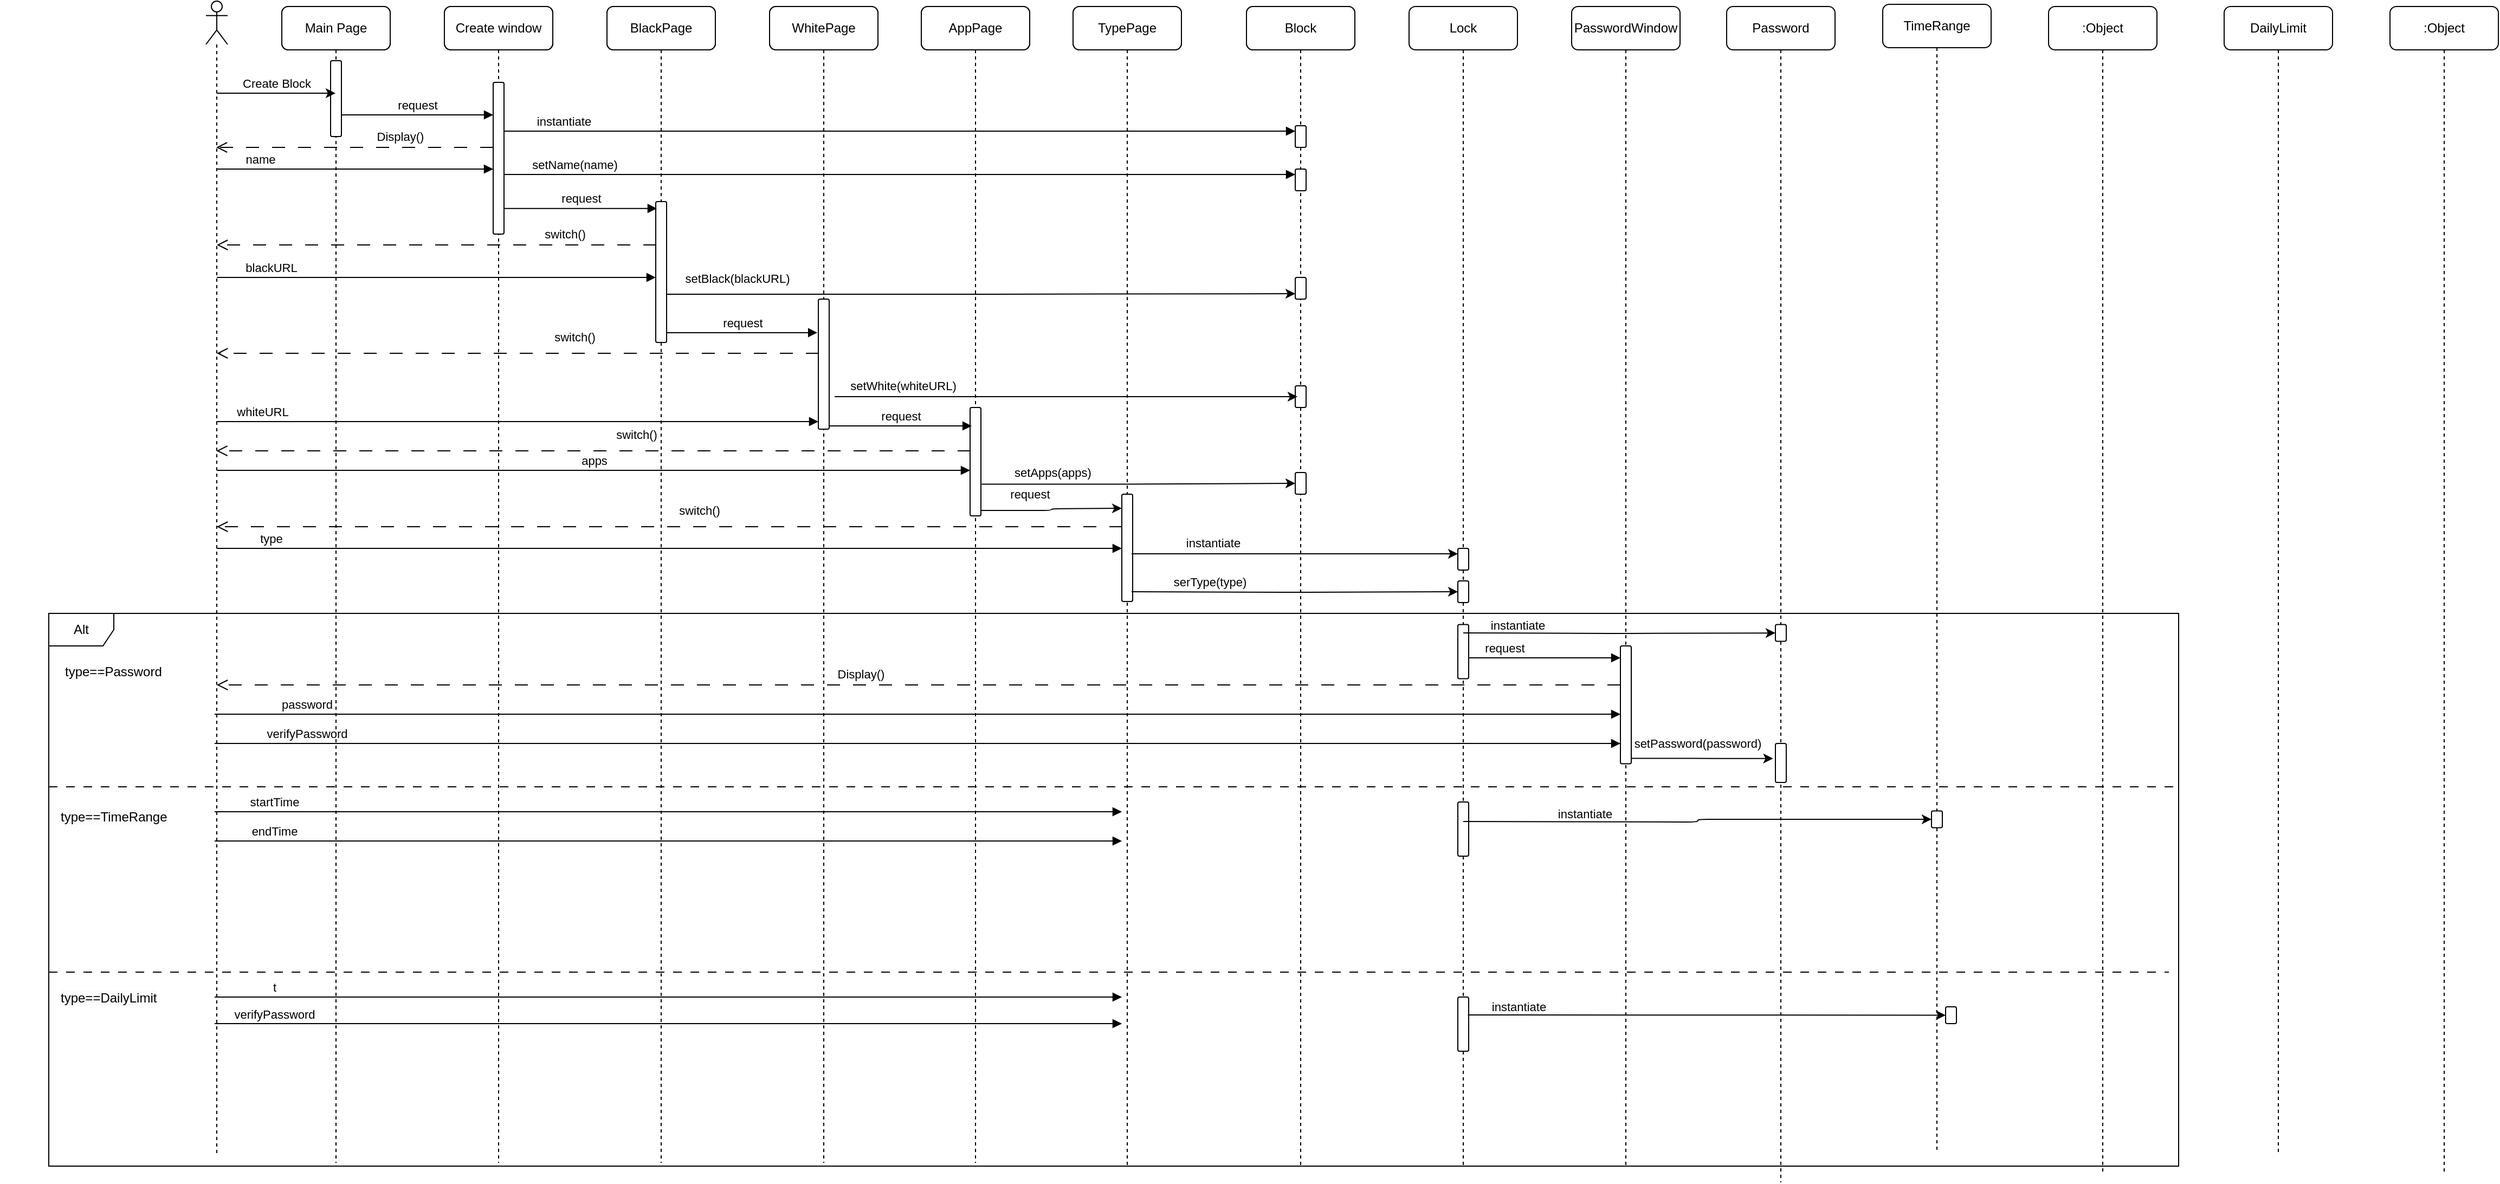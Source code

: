 <mxfile version="22.0.8" type="device">
  <diagram name="Page-1" id="2YBvvXClWsGukQMizWep">
    <mxGraphModel dx="3829" dy="971" grid="1" gridSize="9" guides="1" tooltips="1" connect="1" arrows="1" fold="1" page="1" pageScale="1" pageWidth="1920" pageHeight="1200" background="none" math="0" shadow="0">
      <root>
        <mxCell id="0" />
        <mxCell id="1" parent="0" />
        <mxCell id="apfjHr1RdgQbcsaIK-pl-3" style="edgeStyle=orthogonalEdgeStyle;rounded=1;orthogonalLoop=1;jettySize=auto;html=1;exitX=0.5;exitY=0.5;exitDx=0;exitDy=0;exitPerimeter=0;strokeColor=none;labelBackgroundColor=none;fontColor=default;" edge="1" parent="1">
          <mxGeometry relative="1" as="geometry">
            <mxPoint x="75" y="548" as="targetPoint" />
            <mxPoint x="35" y="55" as="sourcePoint" />
          </mxGeometry>
        </mxCell>
        <mxCell id="apfjHr1RdgQbcsaIK-pl-10" value="Object" style="html=1;whiteSpace=wrap;rounded=1;labelBackgroundColor=none;" vertex="1" parent="1">
          <mxGeometry x="230" y="40" width="100" height="40" as="geometry" />
        </mxCell>
        <mxCell id="apfjHr1RdgQbcsaIK-pl-11" value="" style="html=1;whiteSpace=wrap;rounded=1;labelBackgroundColor=none;" vertex="1" parent="1">
          <mxGeometry x="80" y="40" width="100" height="40" as="geometry" />
        </mxCell>
        <mxCell id="apfjHr1RdgQbcsaIK-pl-13" value="" style="shape=umlLifeline;perimeter=lifelinePerimeter;whiteSpace=wrap;html=1;container=1;dropTarget=0;collapsible=0;recursiveResize=0;outlineConnect=0;portConstraint=eastwest;newEdgeStyle={&quot;curved&quot;:0,&quot;rounded&quot;:0};participant=umlActor;rounded=1;labelBackgroundColor=none;" vertex="1" parent="1">
          <mxGeometry x="10" y="35" width="20" height="1063" as="geometry" />
        </mxCell>
        <mxCell id="apfjHr1RdgQbcsaIK-pl-17" value="Object" style="html=1;whiteSpace=wrap;rounded=1;labelBackgroundColor=none;" vertex="1" parent="1">
          <mxGeometry x="380" y="40" width="100" height="40" as="geometry" />
        </mxCell>
        <mxCell id="apfjHr1RdgQbcsaIK-pl-24" value="Object" style="html=1;whiteSpace=wrap;rounded=1;labelBackgroundColor=none;" vertex="1" parent="1">
          <mxGeometry x="970" y="40" width="100" height="40" as="geometry" />
        </mxCell>
        <mxCell id="apfjHr1RdgQbcsaIK-pl-25" value="Object" style="html=1;whiteSpace=wrap;rounded=1;labelBackgroundColor=none;" vertex="1" parent="1">
          <mxGeometry x="810" y="40" width="100" height="40" as="geometry" />
        </mxCell>
        <mxCell id="apfjHr1RdgQbcsaIK-pl-26" value="Object" style="html=1;whiteSpace=wrap;rounded=1;labelBackgroundColor=none;" vertex="1" parent="1">
          <mxGeometry x="670" y="40" width="100" height="40" as="geometry" />
        </mxCell>
        <mxCell id="apfjHr1RdgQbcsaIK-pl-27" value="Object" style="html=1;whiteSpace=wrap;rounded=1;labelBackgroundColor=none;" vertex="1" parent="1">
          <mxGeometry x="530" y="40" width="100" height="40" as="geometry" />
        </mxCell>
        <mxCell id="apfjHr1RdgQbcsaIK-pl-29" value="Create window" style="shape=umlLifeline;perimeter=lifelinePerimeter;whiteSpace=wrap;html=1;container=1;dropTarget=0;collapsible=0;recursiveResize=0;outlineConnect=0;portConstraint=eastwest;newEdgeStyle={&quot;curved&quot;:0,&quot;rounded&quot;:0};rounded=1;labelBackgroundColor=none;" vertex="1" parent="1">
          <mxGeometry x="230" y="40" width="100" height="1067" as="geometry" />
        </mxCell>
        <mxCell id="apfjHr1RdgQbcsaIK-pl-41" value="" style="html=1;points=[[0,0,0,0,5],[0,1,0,0,-5],[1,0,0,0,5],[1,1,0,0,-5]];perimeter=orthogonalPerimeter;outlineConnect=0;targetShapes=umlLifeline;portConstraint=eastwest;newEdgeStyle={&quot;curved&quot;:0,&quot;rounded&quot;:0};rounded=1;labelBackgroundColor=none;" vertex="1" parent="apfjHr1RdgQbcsaIK-pl-29">
          <mxGeometry x="45" y="70" width="10" height="140" as="geometry" />
        </mxCell>
        <mxCell id="apfjHr1RdgQbcsaIK-pl-30" value="Block" style="shape=umlLifeline;perimeter=lifelinePerimeter;whiteSpace=wrap;html=1;container=1;dropTarget=0;collapsible=0;recursiveResize=0;outlineConnect=0;portConstraint=eastwest;newEdgeStyle={&quot;curved&quot;:0,&quot;rounded&quot;:0};rounded=1;labelBackgroundColor=none;" vertex="1" parent="1">
          <mxGeometry x="970" y="40" width="100" height="1070" as="geometry" />
        </mxCell>
        <mxCell id="apfjHr1RdgQbcsaIK-pl-39" value="" style="html=1;points=[[0,0,0,0,5],[0,1,0,0,-5],[1,0,0,0,5],[1,1,0,0,-5]];perimeter=orthogonalPerimeter;outlineConnect=0;targetShapes=umlLifeline;portConstraint=eastwest;newEdgeStyle={&quot;curved&quot;:0,&quot;rounded&quot;:0};rounded=1;labelBackgroundColor=none;" vertex="1" parent="apfjHr1RdgQbcsaIK-pl-30">
          <mxGeometry x="45" y="110" width="10" height="20" as="geometry" />
        </mxCell>
        <mxCell id="apfjHr1RdgQbcsaIK-pl-63" value="" style="html=1;points=[[0,0,0,0,5],[0,1,0,0,-5],[1,0,0,0,5],[1,1,0,0,-5]];perimeter=orthogonalPerimeter;outlineConnect=0;targetShapes=umlLifeline;portConstraint=eastwest;newEdgeStyle={&quot;curved&quot;:0,&quot;rounded&quot;:0};rounded=1;labelBackgroundColor=none;" vertex="1" parent="apfjHr1RdgQbcsaIK-pl-30">
          <mxGeometry x="45" y="150" width="10" height="20" as="geometry" />
        </mxCell>
        <mxCell id="apfjHr1RdgQbcsaIK-pl-61" value="" style="html=1;points=[[0,0,0,0,5],[0,1,0,0,-5],[1,0,0,0,5],[1,1,0,0,-5]];perimeter=orthogonalPerimeter;outlineConnect=0;targetShapes=umlLifeline;portConstraint=eastwest;newEdgeStyle={&quot;curved&quot;:0,&quot;rounded&quot;:0};rounded=1;labelBackgroundColor=none;" vertex="1" parent="apfjHr1RdgQbcsaIK-pl-30">
          <mxGeometry x="45" y="250" width="10" height="20" as="geometry" />
        </mxCell>
        <mxCell id="apfjHr1RdgQbcsaIK-pl-83" value="" style="html=1;points=[[0,0,0,0,5],[0,1,0,0,-5],[1,0,0,0,5],[1,1,0,0,-5]];perimeter=orthogonalPerimeter;outlineConnect=0;targetShapes=umlLifeline;portConstraint=eastwest;newEdgeStyle={&quot;curved&quot;:0,&quot;rounded&quot;:0};rounded=1;labelBackgroundColor=none;" vertex="1" parent="apfjHr1RdgQbcsaIK-pl-30">
          <mxGeometry x="45" y="350" width="10" height="20" as="geometry" />
        </mxCell>
        <mxCell id="apfjHr1RdgQbcsaIK-pl-85" value="" style="html=1;points=[[0,0,0,0,5],[0,1,0,0,-5],[1,0,0,0,5],[1,1,0,0,-5]];perimeter=orthogonalPerimeter;outlineConnect=0;targetShapes=umlLifeline;portConstraint=eastwest;newEdgeStyle={&quot;curved&quot;:0,&quot;rounded&quot;:0};rounded=1;labelBackgroundColor=none;" vertex="1" parent="apfjHr1RdgQbcsaIK-pl-30">
          <mxGeometry x="45" y="430" width="10" height="20" as="geometry" />
        </mxCell>
        <mxCell id="apfjHr1RdgQbcsaIK-pl-31" value="TypePage" style="shape=umlLifeline;perimeter=lifelinePerimeter;whiteSpace=wrap;html=1;container=1;dropTarget=0;collapsible=0;recursiveResize=0;outlineConnect=0;portConstraint=eastwest;newEdgeStyle={&quot;curved&quot;:0,&quot;rounded&quot;:0};rounded=1;labelBackgroundColor=none;" vertex="1" parent="1">
          <mxGeometry x="810" y="40" width="100" height="1070" as="geometry" />
        </mxCell>
        <mxCell id="apfjHr1RdgQbcsaIK-pl-84" value="" style="html=1;points=[[0,0,0,0,5],[0,1,0,0,-5],[1,0,0,0,5],[1,1,0,0,-5]];perimeter=orthogonalPerimeter;outlineConnect=0;targetShapes=umlLifeline;portConstraint=eastwest;newEdgeStyle={&quot;curved&quot;:0,&quot;rounded&quot;:0};rounded=1;labelBackgroundColor=none;" vertex="1" parent="apfjHr1RdgQbcsaIK-pl-31">
          <mxGeometry x="45" y="450" width="10" height="99" as="geometry" />
        </mxCell>
        <mxCell id="apfjHr1RdgQbcsaIK-pl-32" value="AppPage" style="shape=umlLifeline;perimeter=lifelinePerimeter;whiteSpace=wrap;html=1;container=1;dropTarget=0;collapsible=0;recursiveResize=0;outlineConnect=0;portConstraint=eastwest;newEdgeStyle={&quot;curved&quot;:0,&quot;rounded&quot;:0};rounded=1;labelBackgroundColor=none;" vertex="1" parent="1">
          <mxGeometry x="670" y="40" width="100" height="1067" as="geometry" />
        </mxCell>
        <mxCell id="apfjHr1RdgQbcsaIK-pl-86" value="" style="html=1;points=[[0,0,0,0,5],[0,1,0,0,-5],[1,0,0,0,5],[1,1,0,0,-5]];perimeter=orthogonalPerimeter;outlineConnect=0;targetShapes=umlLifeline;portConstraint=eastwest;newEdgeStyle={&quot;curved&quot;:0,&quot;rounded&quot;:0};rounded=1;labelBackgroundColor=none;" vertex="1" parent="apfjHr1RdgQbcsaIK-pl-32">
          <mxGeometry x="45" y="370" width="10" height="100" as="geometry" />
        </mxCell>
        <mxCell id="apfjHr1RdgQbcsaIK-pl-33" value="WhitePage" style="shape=umlLifeline;perimeter=lifelinePerimeter;whiteSpace=wrap;html=1;container=1;dropTarget=0;collapsible=0;recursiveResize=0;outlineConnect=0;portConstraint=eastwest;newEdgeStyle={&quot;curved&quot;:0,&quot;rounded&quot;:0};rounded=1;labelBackgroundColor=none;" vertex="1" parent="1">
          <mxGeometry x="530" y="40" width="100" height="1067" as="geometry" />
        </mxCell>
        <mxCell id="apfjHr1RdgQbcsaIK-pl-62" value="" style="html=1;points=[[0,0,0,0,5],[0,1,0,0,-5],[1,0,0,0,5],[1,1,0,0,-5]];perimeter=orthogonalPerimeter;outlineConnect=0;targetShapes=umlLifeline;portConstraint=eastwest;newEdgeStyle={&quot;curved&quot;:0,&quot;rounded&quot;:0};rounded=1;labelBackgroundColor=none;" vertex="1" parent="apfjHr1RdgQbcsaIK-pl-33">
          <mxGeometry x="45" y="270" width="10" height="120" as="geometry" />
        </mxCell>
        <mxCell id="apfjHr1RdgQbcsaIK-pl-34" value="BlackPage" style="shape=umlLifeline;perimeter=lifelinePerimeter;whiteSpace=wrap;html=1;container=1;dropTarget=0;collapsible=0;recursiveResize=0;outlineConnect=0;portConstraint=eastwest;newEdgeStyle={&quot;curved&quot;:0,&quot;rounded&quot;:0};rounded=1;labelBackgroundColor=none;" vertex="1" parent="1">
          <mxGeometry x="380" y="40" width="100" height="1067" as="geometry" />
        </mxCell>
        <mxCell id="apfjHr1RdgQbcsaIK-pl-40" value="" style="html=1;points=[[0,0,0,0,5],[0,1,0,0,-5],[1,0,0,0,5],[1,1,0,0,-5]];perimeter=orthogonalPerimeter;outlineConnect=0;targetShapes=umlLifeline;portConstraint=eastwest;newEdgeStyle={&quot;curved&quot;:0,&quot;rounded&quot;:0};rounded=1;labelBackgroundColor=none;" vertex="1" parent="apfjHr1RdgQbcsaIK-pl-34">
          <mxGeometry x="45" y="180" width="10" height="130" as="geometry" />
        </mxCell>
        <mxCell id="apfjHr1RdgQbcsaIK-pl-35" value="Main Page" style="shape=umlLifeline;perimeter=lifelinePerimeter;whiteSpace=wrap;html=1;container=1;dropTarget=0;collapsible=0;recursiveResize=0;outlineConnect=0;portConstraint=eastwest;newEdgeStyle={&quot;curved&quot;:0,&quot;rounded&quot;:0};rounded=1;labelBackgroundColor=none;" vertex="1" parent="1">
          <mxGeometry x="80" y="40" width="100" height="1067" as="geometry" />
        </mxCell>
        <mxCell id="apfjHr1RdgQbcsaIK-pl-38" value="" style="html=1;points=[[0,0,0,0,5],[0,1,0,0,-5],[1,0,0,0,5],[1,1,0,0,-5]];perimeter=orthogonalPerimeter;outlineConnect=0;targetShapes=umlLifeline;portConstraint=eastwest;newEdgeStyle={&quot;curved&quot;:0,&quot;rounded&quot;:0};rounded=1;labelBackgroundColor=none;" vertex="1" parent="apfjHr1RdgQbcsaIK-pl-35">
          <mxGeometry x="45" y="50" width="10" height="70" as="geometry" />
        </mxCell>
        <mxCell id="apfjHr1RdgQbcsaIK-pl-37" value="Create Block" style="html=1;verticalAlign=bottom;endArrow=classic;curved=0;rounded=1;endFill=1;labelBackgroundColor=none;fontColor=default;" edge="1" parent="1" target="apfjHr1RdgQbcsaIK-pl-35">
          <mxGeometry width="80" relative="1" as="geometry">
            <mxPoint x="20" y="120" as="sourcePoint" />
            <mxPoint x="100" y="120" as="targetPoint" />
            <Array as="points" />
          </mxGeometry>
        </mxCell>
        <mxCell id="apfjHr1RdgQbcsaIK-pl-42" value="" style="html=1;points=[[0,0,0,0,5],[0,1,0,0,-5],[1,0,0,0,5],[1,1,0,0,-5]];perimeter=orthogonalPerimeter;outlineConnect=0;targetShapes=umlLifeline;portConstraint=eastwest;newEdgeStyle={&quot;curved&quot;:0,&quot;rounded&quot;:0};rounded=1;labelBackgroundColor=none;" vertex="1" parent="1">
          <mxGeometry x="610" y="270" height="80" as="geometry" />
        </mxCell>
        <mxCell id="apfjHr1RdgQbcsaIK-pl-46" value="request" style="html=1;verticalAlign=bottom;endArrow=block;curved=0;rounded=1;labelBackgroundColor=none;fontColor=default;" edge="1" parent="1" source="apfjHr1RdgQbcsaIK-pl-38" target="apfjHr1RdgQbcsaIK-pl-41">
          <mxGeometry width="80" relative="1" as="geometry">
            <mxPoint x="140" y="140" as="sourcePoint" />
            <mxPoint x="220" y="140" as="targetPoint" />
            <Array as="points">
              <mxPoint x="200" y="140" />
            </Array>
          </mxGeometry>
        </mxCell>
        <mxCell id="apfjHr1RdgQbcsaIK-pl-49" value="" style="html=1;verticalAlign=bottom;endArrow=open;dashed=1;endSize=8;curved=0;rounded=1;dashPattern=12 12;exitX=0;exitY=1;exitDx=0;exitDy=-5;exitPerimeter=0;labelBackgroundColor=none;fontColor=default;" edge="1" parent="1">
          <mxGeometry x="1" y="108" relative="1" as="geometry">
            <mxPoint x="275" y="170" as="sourcePoint" />
            <mxPoint x="19.5" y="170" as="targetPoint" />
            <Array as="points">
              <mxPoint x="160" y="170" />
            </Array>
            <mxPoint x="-90" y="-48" as="offset" />
          </mxGeometry>
        </mxCell>
        <mxCell id="apfjHr1RdgQbcsaIK-pl-50" value="Display()" style="edgeLabel;html=1;align=center;verticalAlign=middle;resizable=0;points=[];rounded=1;labelBackgroundColor=none;" vertex="1" connectable="0" parent="apfjHr1RdgQbcsaIK-pl-49">
          <mxGeometry x="0.183" y="-2" relative="1" as="geometry">
            <mxPoint x="65" y="-8" as="offset" />
          </mxGeometry>
        </mxCell>
        <mxCell id="apfjHr1RdgQbcsaIK-pl-53" value="name" style="html=1;verticalAlign=bottom;endArrow=block;curved=0;rounded=1;labelBackgroundColor=none;fontColor=default;" edge="1" parent="1" target="apfjHr1RdgQbcsaIK-pl-41">
          <mxGeometry x="-0.686" width="80" relative="1" as="geometry">
            <mxPoint x="20" y="190" as="sourcePoint" />
            <mxPoint x="270" y="190" as="targetPoint" />
            <mxPoint as="offset" />
          </mxGeometry>
        </mxCell>
        <mxCell id="apfjHr1RdgQbcsaIK-pl-56" value="instantiate" style="html=1;verticalAlign=bottom;endArrow=block;curved=0;rounded=1;entryX=0;entryY=0;entryDx=0;entryDy=5;entryPerimeter=0;labelBackgroundColor=none;fontColor=default;" edge="1" parent="1" source="apfjHr1RdgQbcsaIK-pl-41" target="apfjHr1RdgQbcsaIK-pl-39">
          <mxGeometry x="-0.849" width="80" relative="1" as="geometry">
            <mxPoint x="290" y="160" as="sourcePoint" />
            <mxPoint x="370" y="160" as="targetPoint" />
            <mxPoint as="offset" />
          </mxGeometry>
        </mxCell>
        <mxCell id="apfjHr1RdgQbcsaIK-pl-60" value="setName(name)" style="html=1;verticalAlign=bottom;endArrow=block;curved=0;rounded=1;entryX=0;entryY=0;entryDx=0;entryDy=5;entryPerimeter=0;labelBackgroundColor=none;fontColor=default;" edge="1" parent="1" source="apfjHr1RdgQbcsaIK-pl-41" target="apfjHr1RdgQbcsaIK-pl-63">
          <mxGeometry x="-0.822" width="80" relative="1" as="geometry">
            <mxPoint x="290" y="200" as="sourcePoint" />
            <mxPoint x="1010" y="200" as="targetPoint" />
            <mxPoint as="offset" />
          </mxGeometry>
        </mxCell>
        <mxCell id="apfjHr1RdgQbcsaIK-pl-64" value="request" style="html=1;verticalAlign=bottom;endArrow=block;curved=0;rounded=1;entryX=0.1;entryY=0.049;entryDx=0;entryDy=0;entryPerimeter=0;labelBackgroundColor=none;fontColor=default;" edge="1" parent="1" source="apfjHr1RdgQbcsaIK-pl-41" target="apfjHr1RdgQbcsaIK-pl-40">
          <mxGeometry width="80" relative="1" as="geometry">
            <mxPoint x="290" y="230" as="sourcePoint" />
            <mxPoint x="370" y="230" as="targetPoint" />
          </mxGeometry>
        </mxCell>
        <mxCell id="apfjHr1RdgQbcsaIK-pl-65" value="" style="html=1;verticalAlign=bottom;endArrow=open;dashed=1;endSize=8;curved=0;rounded=1;dashPattern=12 12;exitX=0;exitY=1;exitDx=0;exitDy=-5;exitPerimeter=0;labelBackgroundColor=none;fontColor=default;" edge="1" parent="1" target="apfjHr1RdgQbcsaIK-pl-13">
          <mxGeometry x="1" y="107" relative="1" as="geometry">
            <mxPoint x="425.5" y="260" as="sourcePoint" />
            <mxPoint x="170" y="260" as="targetPoint" />
            <Array as="points">
              <mxPoint x="310.5" y="260" />
            </Array>
            <mxPoint x="-99" y="-67" as="offset" />
          </mxGeometry>
        </mxCell>
        <mxCell id="apfjHr1RdgQbcsaIK-pl-66" value="switch()" style="edgeLabel;html=1;align=center;verticalAlign=middle;resizable=0;points=[];rounded=1;labelBackgroundColor=none;" vertex="1" connectable="0" parent="apfjHr1RdgQbcsaIK-pl-65">
          <mxGeometry x="0.183" y="-2" relative="1" as="geometry">
            <mxPoint x="155" y="-8" as="offset" />
          </mxGeometry>
        </mxCell>
        <mxCell id="apfjHr1RdgQbcsaIK-pl-70" value="DailyLimit" style="shape=umlLifeline;perimeter=lifelinePerimeter;whiteSpace=wrap;html=1;container=1;dropTarget=0;collapsible=0;recursiveResize=0;outlineConnect=0;portConstraint=eastwest;newEdgeStyle={&quot;curved&quot;:0,&quot;rounded&quot;:0};rounded=1;labelBackgroundColor=none;" vertex="1" parent="1">
          <mxGeometry x="1872" y="40" width="100" height="1060" as="geometry" />
        </mxCell>
        <mxCell id="apfjHr1RdgQbcsaIK-pl-71" value="TimeRange" style="shape=umlLifeline;perimeter=lifelinePerimeter;whiteSpace=wrap;html=1;container=1;dropTarget=0;collapsible=0;recursiveResize=0;outlineConnect=0;portConstraint=eastwest;newEdgeStyle={&quot;curved&quot;:0,&quot;rounded&quot;:0};rounded=1;labelBackgroundColor=none;" vertex="1" parent="1">
          <mxGeometry x="1557" y="38" width="100" height="1060" as="geometry" />
        </mxCell>
        <mxCell id="apfjHr1RdgQbcsaIK-pl-137" value="" style="html=1;points=[[0,0,0,0,5],[0,1,0,0,-5],[1,0,0,0,5],[1,1,0,0,-5]];perimeter=orthogonalPerimeter;outlineConnect=0;targetShapes=umlLifeline;portConstraint=eastwest;newEdgeStyle={&quot;curved&quot;:0,&quot;rounded&quot;:0};rounded=1;labelBackgroundColor=none;" vertex="1" parent="apfjHr1RdgQbcsaIK-pl-71">
          <mxGeometry x="45" y="744.25" width="10" height="15.5" as="geometry" />
        </mxCell>
        <mxCell id="apfjHr1RdgQbcsaIK-pl-72" value="PasswordWindow" style="shape=umlLifeline;perimeter=lifelinePerimeter;whiteSpace=wrap;html=1;container=1;dropTarget=0;collapsible=0;recursiveResize=0;outlineConnect=0;portConstraint=eastwest;newEdgeStyle={&quot;curved&quot;:0,&quot;rounded&quot;:0};rounded=1;labelBackgroundColor=none;" vertex="1" parent="1">
          <mxGeometry x="1270" y="40" width="100" height="1070" as="geometry" />
        </mxCell>
        <mxCell id="apfjHr1RdgQbcsaIK-pl-73" value="Lock" style="shape=umlLifeline;perimeter=lifelinePerimeter;whiteSpace=wrap;html=1;container=1;dropTarget=0;collapsible=0;recursiveResize=0;outlineConnect=0;portConstraint=eastwest;newEdgeStyle={&quot;curved&quot;:0,&quot;rounded&quot;:0};rounded=1;labelBackgroundColor=none;" vertex="1" parent="1">
          <mxGeometry x="1120" y="40" width="100" height="1070" as="geometry" />
        </mxCell>
        <mxCell id="apfjHr1RdgQbcsaIK-pl-108" value="" style="html=1;points=[[0,0,0,0,5],[0,1,0,0,-5],[1,0,0,0,5],[1,1,0,0,-5]];perimeter=orthogonalPerimeter;outlineConnect=0;targetShapes=umlLifeline;portConstraint=eastwest;newEdgeStyle={&quot;curved&quot;:0,&quot;rounded&quot;:0};rounded=1;labelBackgroundColor=none;" vertex="1" parent="apfjHr1RdgQbcsaIK-pl-73">
          <mxGeometry x="45" y="500" width="10" height="20" as="geometry" />
        </mxCell>
        <mxCell id="apfjHr1RdgQbcsaIK-pl-124" value="" style="html=1;points=[[0,0,0,0,5],[0,1,0,0,-5],[1,0,0,0,5],[1,1,0,0,-5]];perimeter=orthogonalPerimeter;outlineConnect=0;targetShapes=umlLifeline;portConstraint=eastwest;newEdgeStyle={&quot;curved&quot;:0,&quot;rounded&quot;:0};rounded=1;labelBackgroundColor=none;" vertex="1" parent="apfjHr1RdgQbcsaIK-pl-73">
          <mxGeometry x="45" y="530" width="10" height="20" as="geometry" />
        </mxCell>
        <mxCell id="apfjHr1RdgQbcsaIK-pl-74" value="blackURL" style="html=1;verticalAlign=bottom;endArrow=block;curved=0;rounded=1;labelBackgroundColor=none;fontColor=default;" edge="1" parent="1" target="apfjHr1RdgQbcsaIK-pl-40">
          <mxGeometry x="-0.753" width="80" relative="1" as="geometry">
            <mxPoint x="20" y="290" as="sourcePoint" />
            <mxPoint x="275" y="290" as="targetPoint" />
            <mxPoint as="offset" />
          </mxGeometry>
        </mxCell>
        <mxCell id="apfjHr1RdgQbcsaIK-pl-75" style="edgeStyle=orthogonalEdgeStyle;rounded=1;orthogonalLoop=1;jettySize=auto;html=1;curved=0;entryX=0;entryY=1;entryDx=0;entryDy=-5;entryPerimeter=0;exitX=1.043;exitY=0.658;exitDx=0;exitDy=0;exitPerimeter=0;labelBackgroundColor=none;fontColor=default;" edge="1" parent="1" source="apfjHr1RdgQbcsaIK-pl-40" target="apfjHr1RdgQbcsaIK-pl-61">
          <mxGeometry relative="1" as="geometry">
            <mxPoint x="920" y="305.286" as="targetPoint" />
            <mxPoint x="450" y="305" as="sourcePoint" />
          </mxGeometry>
        </mxCell>
        <mxCell id="apfjHr1RdgQbcsaIK-pl-76" value="setBlack(blackURL)" style="edgeLabel;html=1;align=center;verticalAlign=middle;resizable=0;points=[];rounded=1;labelBackgroundColor=none;" vertex="1" connectable="0" parent="apfjHr1RdgQbcsaIK-pl-75">
          <mxGeometry x="-0.246" y="1" relative="1" as="geometry">
            <mxPoint x="-154" y="-14" as="offset" />
          </mxGeometry>
        </mxCell>
        <mxCell id="apfjHr1RdgQbcsaIK-pl-77" value="request" style="html=1;verticalAlign=bottom;endArrow=block;curved=0;rounded=1;entryX=-0.09;entryY=0.258;entryDx=0;entryDy=0;entryPerimeter=0;labelBackgroundColor=none;fontColor=default;" edge="1" parent="1" source="apfjHr1RdgQbcsaIK-pl-40" target="apfjHr1RdgQbcsaIK-pl-62">
          <mxGeometry width="80" relative="1" as="geometry">
            <mxPoint x="440" y="334.52" as="sourcePoint" />
            <mxPoint x="581" y="334.52" as="targetPoint" />
          </mxGeometry>
        </mxCell>
        <mxCell id="apfjHr1RdgQbcsaIK-pl-78" value="" style="html=1;verticalAlign=bottom;endArrow=open;dashed=1;endSize=8;curved=0;rounded=1;dashPattern=12 12;exitX=0;exitY=1;exitDx=0;exitDy=-5;exitPerimeter=0;labelBackgroundColor=none;fontColor=default;" edge="1" parent="1" target="apfjHr1RdgQbcsaIK-pl-13">
          <mxGeometry x="1" y="107" relative="1" as="geometry">
            <mxPoint x="575.5" y="360" as="sourcePoint" />
            <mxPoint x="170" y="360" as="targetPoint" />
            <Array as="points">
              <mxPoint x="460.5" y="360" />
            </Array>
            <mxPoint x="-99" y="-67" as="offset" />
          </mxGeometry>
        </mxCell>
        <mxCell id="apfjHr1RdgQbcsaIK-pl-79" value="switch()" style="edgeLabel;html=1;align=center;verticalAlign=middle;resizable=0;points=[];rounded=1;labelBackgroundColor=none;" vertex="1" connectable="0" parent="apfjHr1RdgQbcsaIK-pl-78">
          <mxGeometry x="0.183" y="-2" relative="1" as="geometry">
            <mxPoint x="103" y="-13" as="offset" />
          </mxGeometry>
        </mxCell>
        <mxCell id="apfjHr1RdgQbcsaIK-pl-80" value="whiteURL" style="html=1;verticalAlign=bottom;endArrow=block;curved=0;rounded=1;labelBackgroundColor=none;fontColor=default;" edge="1" parent="1">
          <mxGeometry x="-0.849" width="80" relative="1" as="geometry">
            <mxPoint x="19.667" y="423" as="sourcePoint" />
            <mxPoint x="575" y="423" as="targetPoint" />
            <mxPoint as="offset" />
          </mxGeometry>
        </mxCell>
        <mxCell id="apfjHr1RdgQbcsaIK-pl-81" style="edgeStyle=orthogonalEdgeStyle;rounded=1;orthogonalLoop=1;jettySize=auto;html=1;curved=0;labelBackgroundColor=none;fontColor=default;" edge="1" parent="1">
          <mxGeometry relative="1" as="geometry">
            <mxPoint x="1017" y="400" as="targetPoint" />
            <mxPoint x="590" y="400" as="sourcePoint" />
          </mxGeometry>
        </mxCell>
        <mxCell id="apfjHr1RdgQbcsaIK-pl-82" value="setWhite(whiteURL)" style="edgeLabel;html=1;align=center;verticalAlign=middle;resizable=0;points=[];rounded=1;labelBackgroundColor=none;" vertex="1" connectable="0" parent="apfjHr1RdgQbcsaIK-pl-81">
          <mxGeometry x="-0.246" y="1" relative="1" as="geometry">
            <mxPoint x="-98" y="-9" as="offset" />
          </mxGeometry>
        </mxCell>
        <mxCell id="apfjHr1RdgQbcsaIK-pl-87" value="request" style="html=1;verticalAlign=bottom;endArrow=block;curved=0;rounded=1;entryX=0.157;entryY=0.17;entryDx=0;entryDy=0;entryPerimeter=0;labelBackgroundColor=none;fontColor=default;" edge="1" parent="1" source="apfjHr1RdgQbcsaIK-pl-62" target="apfjHr1RdgQbcsaIK-pl-86">
          <mxGeometry width="80" relative="1" as="geometry">
            <mxPoint x="590" y="420" as="sourcePoint" />
            <mxPoint x="729" y="420" as="targetPoint" />
          </mxGeometry>
        </mxCell>
        <mxCell id="apfjHr1RdgQbcsaIK-pl-88" value="" style="html=1;verticalAlign=bottom;endArrow=open;dashed=1;endSize=8;curved=0;rounded=1;dashPattern=12 12;exitX=0;exitY=1;exitDx=0;exitDy=-5;exitPerimeter=0;labelBackgroundColor=none;fontColor=default;" edge="1" parent="1">
          <mxGeometry x="1" y="107" relative="1" as="geometry">
            <mxPoint x="715.5" y="450" as="sourcePoint" />
            <mxPoint x="19.667" y="450" as="targetPoint" />
            <Array as="points">
              <mxPoint x="600.5" y="450" />
              <mxPoint x="315" y="450" />
            </Array>
            <mxPoint x="-99" y="-67" as="offset" />
          </mxGeometry>
        </mxCell>
        <mxCell id="apfjHr1RdgQbcsaIK-pl-89" value="switch()" style="edgeLabel;html=1;align=center;verticalAlign=middle;resizable=0;points=[];rounded=1;labelBackgroundColor=none;" vertex="1" connectable="0" parent="apfjHr1RdgQbcsaIK-pl-88">
          <mxGeometry x="0.183" y="-2" relative="1" as="geometry">
            <mxPoint x="103" y="-13" as="offset" />
          </mxGeometry>
        </mxCell>
        <mxCell id="apfjHr1RdgQbcsaIK-pl-92" value="apps" style="html=1;verticalAlign=bottom;endArrow=block;curved=0;rounded=1;labelBackgroundColor=none;fontColor=default;" edge="1" parent="1">
          <mxGeometry width="80" relative="1" as="geometry">
            <mxPoint x="20" y="468" as="sourcePoint" />
            <mxPoint x="715" y="468" as="targetPoint" />
          </mxGeometry>
        </mxCell>
        <mxCell id="apfjHr1RdgQbcsaIK-pl-97" style="edgeStyle=orthogonalEdgeStyle;rounded=1;orthogonalLoop=1;jettySize=auto;html=1;curved=0;endArrow=classic;endFill=1;exitX=1.071;exitY=0.707;exitDx=0;exitDy=0;exitPerimeter=0;labelBackgroundColor=none;fontColor=default;" edge="1" parent="1" source="apfjHr1RdgQbcsaIK-pl-86" target="apfjHr1RdgQbcsaIK-pl-85">
          <mxGeometry relative="1" as="geometry" />
        </mxCell>
        <mxCell id="apfjHr1RdgQbcsaIK-pl-98" value="setApps(apps)" style="edgeLabel;html=1;align=center;verticalAlign=middle;resizable=0;points=[];rounded=1;labelBackgroundColor=none;" vertex="1" connectable="0" parent="apfjHr1RdgQbcsaIK-pl-97">
          <mxGeometry x="-0.367" y="2" relative="1" as="geometry">
            <mxPoint x="-27" y="-9" as="offset" />
          </mxGeometry>
        </mxCell>
        <mxCell id="apfjHr1RdgQbcsaIK-pl-102" value="" style="html=1;verticalAlign=bottom;endArrow=open;dashed=1;endSize=8;curved=0;rounded=1;dashPattern=12 12;exitX=0;exitY=1;exitDx=0;exitDy=-5;exitPerimeter=0;labelBackgroundColor=none;fontColor=default;" edge="1" parent="1" target="apfjHr1RdgQbcsaIK-pl-13">
          <mxGeometry x="1" y="107" relative="1" as="geometry">
            <mxPoint x="855.5" y="520" as="sourcePoint" />
            <mxPoint x="160" y="520" as="targetPoint" />
            <Array as="points">
              <mxPoint x="740.5" y="520" />
            </Array>
            <mxPoint x="-99" y="-67" as="offset" />
          </mxGeometry>
        </mxCell>
        <mxCell id="apfjHr1RdgQbcsaIK-pl-103" value="switch()" style="edgeLabel;html=1;align=center;verticalAlign=middle;resizable=0;points=[];rounded=1;labelBackgroundColor=none;" vertex="1" connectable="0" parent="apfjHr1RdgQbcsaIK-pl-102">
          <mxGeometry x="0.183" y="-2" relative="1" as="geometry">
            <mxPoint x="103" y="-13" as="offset" />
          </mxGeometry>
        </mxCell>
        <mxCell id="apfjHr1RdgQbcsaIK-pl-105" style="edgeStyle=orthogonalEdgeStyle;rounded=1;orthogonalLoop=1;jettySize=auto;html=1;curved=0;exitX=1;exitY=1;exitDx=0;exitDy=-5;exitPerimeter=0;labelBackgroundColor=none;fontColor=default;" edge="1" parent="1" source="apfjHr1RdgQbcsaIK-pl-86">
          <mxGeometry relative="1" as="geometry">
            <mxPoint x="855" y="503" as="targetPoint" />
          </mxGeometry>
        </mxCell>
        <mxCell id="apfjHr1RdgQbcsaIK-pl-106" value="request" style="edgeLabel;html=1;align=center;verticalAlign=middle;resizable=0;points=[];rounded=1;labelBackgroundColor=none;" vertex="1" connectable="0" parent="apfjHr1RdgQbcsaIK-pl-105">
          <mxGeometry x="-0.175" relative="1" as="geometry">
            <mxPoint x="-9" y="-15" as="offset" />
          </mxGeometry>
        </mxCell>
        <mxCell id="apfjHr1RdgQbcsaIK-pl-107" value="type" style="html=1;verticalAlign=bottom;endArrow=block;curved=0;rounded=1;labelBackgroundColor=none;fontColor=default;" edge="1" parent="1" target="apfjHr1RdgQbcsaIK-pl-84">
          <mxGeometry x="-0.88" width="80" relative="1" as="geometry">
            <mxPoint x="20" y="540" as="sourcePoint" />
            <mxPoint x="715" y="540" as="targetPoint" />
            <mxPoint as="offset" />
          </mxGeometry>
        </mxCell>
        <mxCell id="apfjHr1RdgQbcsaIK-pl-109" style="edgeStyle=orthogonalEdgeStyle;rounded=1;orthogonalLoop=1;jettySize=auto;html=1;curved=0;entryX=0;entryY=0;entryDx=0;entryDy=5;entryPerimeter=0;exitX=0.9;exitY=0.556;exitDx=0;exitDy=0;exitPerimeter=0;labelBackgroundColor=none;fontColor=default;" edge="1" parent="1" source="apfjHr1RdgQbcsaIK-pl-84" target="apfjHr1RdgQbcsaIK-pl-108">
          <mxGeometry relative="1" as="geometry">
            <mxPoint x="918" y="540" as="sourcePoint" />
          </mxGeometry>
        </mxCell>
        <mxCell id="apfjHr1RdgQbcsaIK-pl-110" value="instantiate" style="edgeLabel;html=1;align=center;verticalAlign=middle;resizable=0;points=[];rounded=1;labelBackgroundColor=none;" vertex="1" connectable="0" parent="apfjHr1RdgQbcsaIK-pl-109">
          <mxGeometry x="-0.366" y="4" relative="1" as="geometry">
            <mxPoint x="-21" y="-6" as="offset" />
          </mxGeometry>
        </mxCell>
        <mxCell id="apfjHr1RdgQbcsaIK-pl-117" value="Alt" style="shape=umlFrame;whiteSpace=wrap;html=1;pointerEvents=0;rounded=1;labelBackgroundColor=none;" vertex="1" parent="1">
          <mxGeometry x="-135" y="600" width="1965" height="510" as="geometry" />
        </mxCell>
        <mxCell id="apfjHr1RdgQbcsaIK-pl-122" value="" style="line;strokeWidth=1;fillColor=none;align=left;verticalAlign=middle;spacingTop=-1;spacingLeft=3;spacingRight=3;rotatable=0;labelPosition=right;points=[];portConstraint=eastwest;dashed=1;dashPattern=8 8;rounded=1;labelBackgroundColor=none;" vertex="1" parent="1">
          <mxGeometry x="-135" y="756" width="1965" height="8" as="geometry" />
        </mxCell>
        <mxCell id="apfjHr1RdgQbcsaIK-pl-125" style="edgeStyle=orthogonalEdgeStyle;rounded=1;orthogonalLoop=1;jettySize=auto;html=1;curved=0;endArrow=classic;endFill=1;labelBackgroundColor=none;fontColor=default;" edge="1" parent="1" target="apfjHr1RdgQbcsaIK-pl-124">
          <mxGeometry relative="1" as="geometry">
            <mxPoint x="864" y="580" as="sourcePoint" />
          </mxGeometry>
        </mxCell>
        <mxCell id="apfjHr1RdgQbcsaIK-pl-127" value="serType(type)" style="edgeLabel;html=1;align=center;verticalAlign=middle;resizable=0;points=[];rounded=1;labelBackgroundColor=none;" vertex="1" connectable="0" parent="apfjHr1RdgQbcsaIK-pl-125">
          <mxGeometry x="-0.197" y="-2" relative="1" as="geometry">
            <mxPoint x="-49" y="-12" as="offset" />
          </mxGeometry>
        </mxCell>
        <mxCell id="apfjHr1RdgQbcsaIK-pl-126" value="type==Password" style="text;strokeColor=none;fillColor=none;align=left;verticalAlign=middle;spacingTop=-1;spacingLeft=4;spacingRight=4;rotatable=0;labelPosition=right;points=[];portConstraint=eastwest;rounded=1;labelBackgroundColor=none;" vertex="1" parent="1">
          <mxGeometry x="-180" y="641" width="54" height="25" as="geometry" />
        </mxCell>
        <mxCell id="apfjHr1RdgQbcsaIK-pl-128" value="" style="html=1;points=[[0,0,0,0,5],[0,1,0,0,-5],[1,0,0,0,5],[1,1,0,0,-5]];perimeter=orthogonalPerimeter;outlineConnect=0;targetShapes=umlLifeline;portConstraint=eastwest;newEdgeStyle={&quot;curved&quot;:0,&quot;rounded&quot;:0};rounded=1;labelBackgroundColor=none;" vertex="1" parent="1">
          <mxGeometry x="1165" y="610.25" width="10" height="50" as="geometry" />
        </mxCell>
        <mxCell id="apfjHr1RdgQbcsaIK-pl-130" style="edgeStyle=orthogonalEdgeStyle;rounded=1;orthogonalLoop=1;jettySize=auto;html=1;curved=0;labelBackgroundColor=none;fontColor=default;" edge="1" parent="1" target="apfjHr1RdgQbcsaIK-pl-129">
          <mxGeometry relative="1" as="geometry">
            <mxPoint x="1170" y="618" as="sourcePoint" />
          </mxGeometry>
        </mxCell>
        <mxCell id="apfjHr1RdgQbcsaIK-pl-131" value="instantiate" style="edgeLabel;html=1;align=center;verticalAlign=middle;resizable=0;points=[];rounded=1;labelBackgroundColor=none;" vertex="1" connectable="0" parent="apfjHr1RdgQbcsaIK-pl-130">
          <mxGeometry x="-0.179" y="3" relative="1" as="geometry">
            <mxPoint x="-69" y="-5" as="offset" />
          </mxGeometry>
        </mxCell>
        <mxCell id="apfjHr1RdgQbcsaIK-pl-133" value="" style="line;strokeWidth=1;fillColor=none;align=left;verticalAlign=middle;spacingTop=-1;spacingLeft=3;spacingRight=3;rotatable=0;labelPosition=right;points=[];portConstraint=eastwest;dashed=1;dashPattern=8 8;rounded=1;labelBackgroundColor=none;" vertex="1" parent="1">
          <mxGeometry x="-135" y="927" width="1956" height="8" as="geometry" />
        </mxCell>
        <mxCell id="apfjHr1RdgQbcsaIK-pl-134" value="&lt;br&gt;&lt;span style=&quot;color: rgb(0, 0, 0); font-family: Helvetica; font-size: 12px; font-style: normal; font-variant-ligatures: normal; font-variant-caps: normal; font-weight: 400; letter-spacing: normal; orphans: 2; text-align: left; text-indent: 0px; text-transform: none; widows: 2; word-spacing: 0px; -webkit-text-stroke-width: 0px; background-color: rgb(251, 251, 251); text-decoration-thickness: initial; text-decoration-style: initial; text-decoration-color: initial; float: none; display: inline !important;&quot;&gt;type==DailyLimit&lt;/span&gt;&lt;br&gt;" style="text;whiteSpace=wrap;html=1;rounded=1;labelBackgroundColor=none;" vertex="1" parent="1">
          <mxGeometry x="-126" y="927" width="117" height="36" as="geometry" />
        </mxCell>
        <mxCell id="apfjHr1RdgQbcsaIK-pl-136" value="&lt;span style=&quot;color: rgb(0, 0, 0); font-family: Helvetica; font-size: 12px; font-style: normal; font-variant-ligatures: normal; font-variant-caps: normal; font-weight: 400; letter-spacing: normal; orphans: 2; text-align: left; text-indent: 0px; text-transform: none; widows: 2; word-spacing: 0px; -webkit-text-stroke-width: 0px; background-color: rgb(251, 251, 251); text-decoration-thickness: initial; text-decoration-style: initial; text-decoration-color: initial; float: none; display: inline !important;&quot;&gt;type==TimeRange&lt;/span&gt;" style="text;whiteSpace=wrap;html=1;rounded=1;labelBackgroundColor=none;" vertex="1" parent="1">
          <mxGeometry x="-126" y="774" width="117" height="36" as="geometry" />
        </mxCell>
        <mxCell id="apfjHr1RdgQbcsaIK-pl-138" value="" style="html=1;points=[[0,0,0,0,5],[0,1,0,0,-5],[1,0,0,0,5],[1,1,0,0,-5]];perimeter=orthogonalPerimeter;outlineConnect=0;targetShapes=umlLifeline;portConstraint=eastwest;newEdgeStyle={&quot;curved&quot;:0,&quot;rounded&quot;:0};rounded=1;labelBackgroundColor=none;" vertex="1" parent="1">
          <mxGeometry x="1165" y="774" width="10" height="50" as="geometry" />
        </mxCell>
        <mxCell id="apfjHr1RdgQbcsaIK-pl-139" style="edgeStyle=orthogonalEdgeStyle;rounded=1;orthogonalLoop=1;jettySize=auto;html=1;curved=0;labelBackgroundColor=none;fontColor=default;" edge="1" parent="1" target="apfjHr1RdgQbcsaIK-pl-137">
          <mxGeometry relative="1" as="geometry">
            <mxPoint x="1170" y="792" as="sourcePoint" />
          </mxGeometry>
        </mxCell>
        <mxCell id="apfjHr1RdgQbcsaIK-pl-140" value="instantiate" style="edgeLabel;html=1;align=center;verticalAlign=middle;resizable=0;points=[];rounded=1;labelBackgroundColor=none;" vertex="1" connectable="0" parent="apfjHr1RdgQbcsaIK-pl-139">
          <mxGeometry x="-0.179" y="3" relative="1" as="geometry">
            <mxPoint x="-67" y="-5" as="offset" />
          </mxGeometry>
        </mxCell>
        <mxCell id="apfjHr1RdgQbcsaIK-pl-141" value="" style="html=1;points=[[0,0,0,0,5],[0,1,0,0,-5],[1,0,0,0,5],[1,1,0,0,-5]];perimeter=orthogonalPerimeter;outlineConnect=0;targetShapes=umlLifeline;portConstraint=eastwest;newEdgeStyle={&quot;curved&quot;:0,&quot;rounded&quot;:0};rounded=1;labelBackgroundColor=none;" vertex="1" parent="1">
          <mxGeometry x="1615" y="963" width="10" height="15.5" as="geometry" />
        </mxCell>
        <mxCell id="apfjHr1RdgQbcsaIK-pl-142" value="" style="html=1;points=[[0,0,0,0,5],[0,1,0,0,-5],[1,0,0,0,5],[1,1,0,0,-5]];perimeter=orthogonalPerimeter;outlineConnect=0;targetShapes=umlLifeline;portConstraint=eastwest;newEdgeStyle={&quot;curved&quot;:0,&quot;rounded&quot;:0};rounded=1;labelBackgroundColor=none;" vertex="1" parent="1">
          <mxGeometry x="1165" y="954" width="10" height="50" as="geometry" />
        </mxCell>
        <mxCell id="apfjHr1RdgQbcsaIK-pl-143" style="edgeStyle=orthogonalEdgeStyle;rounded=1;orthogonalLoop=1;jettySize=auto;html=1;curved=0;exitX=0.933;exitY=0.331;exitDx=0;exitDy=0;exitPerimeter=0;labelBackgroundColor=none;fontColor=default;" edge="1" parent="1" source="apfjHr1RdgQbcsaIK-pl-142" target="apfjHr1RdgQbcsaIK-pl-141">
          <mxGeometry relative="1" as="geometry" />
        </mxCell>
        <mxCell id="apfjHr1RdgQbcsaIK-pl-144" value="instantiate" style="edgeLabel;html=1;align=center;verticalAlign=middle;resizable=0;points=[];rounded=1;labelBackgroundColor=none;" vertex="1" connectable="0" parent="apfjHr1RdgQbcsaIK-pl-143">
          <mxGeometry x="-0.179" y="3" relative="1" as="geometry">
            <mxPoint x="-135" y="-5" as="offset" />
          </mxGeometry>
        </mxCell>
        <mxCell id="apfjHr1RdgQbcsaIK-pl-147" value="password" style="html=1;verticalAlign=bottom;endArrow=block;curved=0;rounded=1;labelBackgroundColor=none;fontColor=default;" edge="1" parent="1" target="apfjHr1RdgQbcsaIK-pl-156">
          <mxGeometry x="-0.871" width="80" relative="1" as="geometry">
            <mxPoint x="18" y="693" as="sourcePoint" />
            <mxPoint x="855" y="693" as="targetPoint" />
            <mxPoint x="1" as="offset" />
          </mxGeometry>
        </mxCell>
        <mxCell id="apfjHr1RdgQbcsaIK-pl-148" value="verifyPassword" style="html=1;verticalAlign=bottom;endArrow=block;curved=0;rounded=1;labelBackgroundColor=none;fontColor=default;" edge="1" parent="1" target="apfjHr1RdgQbcsaIK-pl-156">
          <mxGeometry x="-0.871" width="80" relative="1" as="geometry">
            <mxPoint x="18" y="720" as="sourcePoint" />
            <mxPoint x="855" y="720" as="targetPoint" />
            <mxPoint x="1" as="offset" />
          </mxGeometry>
        </mxCell>
        <mxCell id="apfjHr1RdgQbcsaIK-pl-149" value="startTime" style="html=1;verticalAlign=bottom;endArrow=block;curved=0;rounded=1;labelBackgroundColor=none;fontColor=default;" edge="1" parent="1">
          <mxGeometry x="-0.871" width="80" relative="1" as="geometry">
            <mxPoint x="18" y="783" as="sourcePoint" />
            <mxPoint x="855" y="783" as="targetPoint" />
            <mxPoint x="1" as="offset" />
          </mxGeometry>
        </mxCell>
        <mxCell id="apfjHr1RdgQbcsaIK-pl-150" value="endTime" style="html=1;verticalAlign=bottom;endArrow=block;curved=0;rounded=1;labelBackgroundColor=none;fontColor=default;" edge="1" parent="1">
          <mxGeometry x="-0.871" width="80" relative="1" as="geometry">
            <mxPoint x="18" y="810" as="sourcePoint" />
            <mxPoint x="855" y="810" as="targetPoint" />
            <mxPoint x="1" as="offset" />
          </mxGeometry>
        </mxCell>
        <mxCell id="apfjHr1RdgQbcsaIK-pl-151" value="verifyPassword" style="html=1;verticalAlign=bottom;endArrow=block;curved=0;rounded=1;labelBackgroundColor=none;fontColor=default;" edge="1" parent="1">
          <mxGeometry x="-0.871" width="80" relative="1" as="geometry">
            <mxPoint x="18" y="978.5" as="sourcePoint" />
            <mxPoint x="855" y="978.5" as="targetPoint" />
            <mxPoint x="1" as="offset" />
          </mxGeometry>
        </mxCell>
        <mxCell id="apfjHr1RdgQbcsaIK-pl-152" value="t" style="html=1;verticalAlign=bottom;endArrow=block;curved=0;rounded=1;labelBackgroundColor=none;fontColor=default;" edge="1" parent="1">
          <mxGeometry x="-0.871" width="80" relative="1" as="geometry">
            <mxPoint x="18" y="954" as="sourcePoint" />
            <mxPoint x="855" y="954" as="targetPoint" />
            <mxPoint x="1" as="offset" />
          </mxGeometry>
        </mxCell>
        <mxCell id="apfjHr1RdgQbcsaIK-pl-153" value="Password" style="shape=umlLifeline;perimeter=lifelinePerimeter;whiteSpace=wrap;html=1;container=1;dropTarget=0;collapsible=0;recursiveResize=0;outlineConnect=0;portConstraint=eastwest;newEdgeStyle={&quot;curved&quot;:0,&quot;rounded&quot;:0};rounded=1;labelBackgroundColor=none;" vertex="1" parent="1">
          <mxGeometry x="1413" y="40" width="100" height="1085" as="geometry" />
        </mxCell>
        <mxCell id="apfjHr1RdgQbcsaIK-pl-129" value="" style="html=1;points=[[0,0,0,0,5],[0,1,0,0,-5],[1,0,0,0,5],[1,1,0,0,-5]];perimeter=orthogonalPerimeter;outlineConnect=0;targetShapes=umlLifeline;portConstraint=eastwest;newEdgeStyle={&quot;curved&quot;:0,&quot;rounded&quot;:0};rounded=1;labelBackgroundColor=none;" vertex="1" parent="apfjHr1RdgQbcsaIK-pl-153">
          <mxGeometry x="45" y="570.25" width="10" height="15.5" as="geometry" />
        </mxCell>
        <mxCell id="apfjHr1RdgQbcsaIK-pl-164" value="" style="html=1;points=[[0,0,0,0,5],[0,1,0,0,-5],[1,0,0,0,5],[1,1,0,0,-5]];perimeter=orthogonalPerimeter;outlineConnect=0;targetShapes=umlLifeline;portConstraint=eastwest;newEdgeStyle={&quot;curved&quot;:0,&quot;rounded&quot;:0};rounded=1;labelBackgroundColor=none;" vertex="1" parent="apfjHr1RdgQbcsaIK-pl-153">
          <mxGeometry x="45" y="680" width="10" height="36" as="geometry" />
        </mxCell>
        <mxCell id="apfjHr1RdgQbcsaIK-pl-154" value=":Object" style="shape=umlLifeline;perimeter=lifelinePerimeter;whiteSpace=wrap;html=1;container=1;dropTarget=0;collapsible=0;recursiveResize=0;outlineConnect=0;portConstraint=eastwest;newEdgeStyle={&quot;curved&quot;:0,&quot;rounded&quot;:0};rounded=1;labelBackgroundColor=none;" vertex="1" parent="1">
          <mxGeometry x="1710" y="40" width="100" height="1076" as="geometry" />
        </mxCell>
        <mxCell id="apfjHr1RdgQbcsaIK-pl-155" value=":Object" style="shape=umlLifeline;perimeter=lifelinePerimeter;whiteSpace=wrap;html=1;container=1;dropTarget=0;collapsible=0;recursiveResize=0;outlineConnect=0;portConstraint=eastwest;newEdgeStyle={&quot;curved&quot;:0,&quot;rounded&quot;:0};rounded=1;labelBackgroundColor=none;" vertex="1" parent="1">
          <mxGeometry x="2025" y="40" width="100" height="1076" as="geometry" />
        </mxCell>
        <mxCell id="apfjHr1RdgQbcsaIK-pl-158" value="request" style="html=1;verticalAlign=bottom;endArrow=block;curved=0;rounded=1;labelBackgroundColor=none;fontColor=default;" edge="1" parent="1" target="apfjHr1RdgQbcsaIK-pl-156">
          <mxGeometry x="-0.526" width="80" relative="1" as="geometry">
            <mxPoint x="1175" y="641" as="sourcePoint" />
            <mxPoint x="1296" y="641" as="targetPoint" />
            <mxPoint as="offset" />
          </mxGeometry>
        </mxCell>
        <mxCell id="apfjHr1RdgQbcsaIK-pl-156" value="" style="html=1;points=[[0,0,0,0,5],[0,1,0,0,-5],[1,0,0,0,5],[1,1,0,0,-5]];perimeter=orthogonalPerimeter;outlineConnect=0;targetShapes=umlLifeline;portConstraint=eastwest;newEdgeStyle={&quot;curved&quot;:0,&quot;rounded&quot;:0};rounded=1;labelBackgroundColor=none;" vertex="1" parent="1">
          <mxGeometry x="1315" y="630" width="10" height="108.75" as="geometry" />
        </mxCell>
        <mxCell id="apfjHr1RdgQbcsaIK-pl-162" value="" style="html=1;verticalAlign=bottom;endArrow=open;dashed=1;endSize=8;curved=0;rounded=1;dashPattern=12 12;exitX=0;exitY=1;exitDx=0;exitDy=-5;exitPerimeter=0;labelBackgroundColor=none;fontColor=default;" edge="1" parent="1" target="apfjHr1RdgQbcsaIK-pl-13">
          <mxGeometry x="1" y="108" relative="1" as="geometry">
            <mxPoint x="1315" y="666.0" as="sourcePoint" />
            <mxPoint x="1059.5" y="666.0" as="targetPoint" />
            <Array as="points">
              <mxPoint x="1200" y="666.0" />
            </Array>
            <mxPoint x="-90" y="-48" as="offset" />
          </mxGeometry>
        </mxCell>
        <mxCell id="apfjHr1RdgQbcsaIK-pl-163" value="Display()" style="edgeLabel;html=1;align=center;verticalAlign=middle;resizable=0;points=[];rounded=1;labelBackgroundColor=none;" vertex="1" connectable="0" parent="apfjHr1RdgQbcsaIK-pl-162">
          <mxGeometry x="0.183" y="-2" relative="1" as="geometry">
            <mxPoint x="65" y="-8" as="offset" />
          </mxGeometry>
        </mxCell>
        <mxCell id="apfjHr1RdgQbcsaIK-pl-165" style="edgeStyle=orthogonalEdgeStyle;rounded=1;orthogonalLoop=1;jettySize=auto;html=1;curved=0;exitX=1;exitY=1;exitDx=0;exitDy=-5;exitPerimeter=0;entryX=-0.218;entryY=0.386;entryDx=0;entryDy=0;entryPerimeter=0;labelBackgroundColor=none;fontColor=default;" edge="1" parent="1" source="apfjHr1RdgQbcsaIK-pl-156" target="apfjHr1RdgQbcsaIK-pl-164">
          <mxGeometry relative="1" as="geometry" />
        </mxCell>
        <mxCell id="apfjHr1RdgQbcsaIK-pl-166" value="setPassword(password)" style="edgeLabel;html=1;align=center;verticalAlign=middle;resizable=0;points=[];rounded=1;labelBackgroundColor=none;" vertex="1" connectable="0" parent="apfjHr1RdgQbcsaIK-pl-165">
          <mxGeometry x="-0.252" y="-1" relative="1" as="geometry">
            <mxPoint x="12" y="-15" as="offset" />
          </mxGeometry>
        </mxCell>
      </root>
    </mxGraphModel>
  </diagram>
</mxfile>
